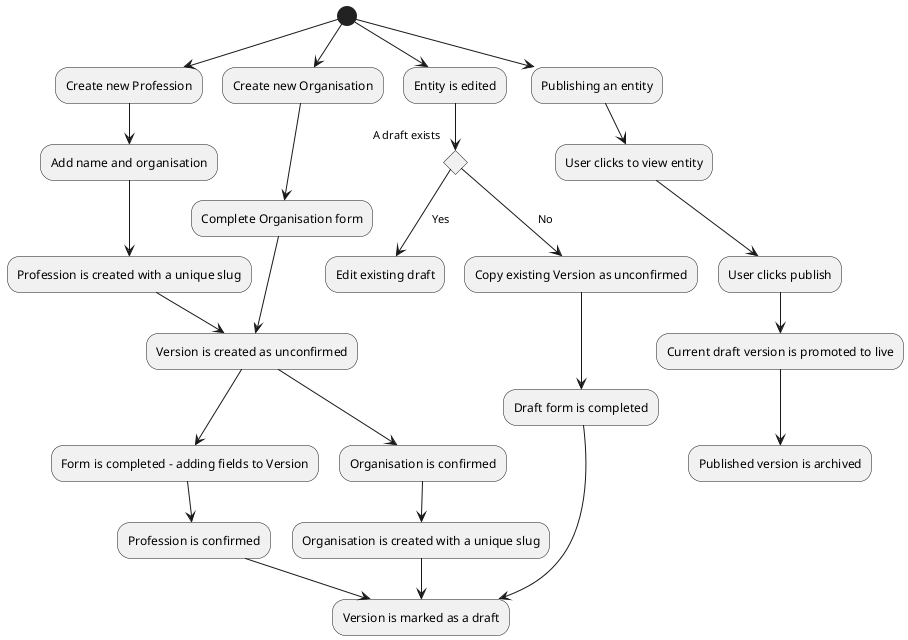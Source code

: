 @startuml flow
(*) --> "Create new Profession"
--> "Add name and organisation"
--> "Profession is created with a unique slug"
--> "Version is created as unconfirmed"
--> "Form is completed - adding fields to Version"
--> "Profession is confirmed"
--> "Version is marked as a draft"

(*) --> "Create new Organisation"
--> "Complete Organisation form"
--> "Version is created as unconfirmed"
--> "Organisation is confirmed"
--> "Organisation is created with a unique slug"
--> "Version is marked as a draft"

(*) --> "Entity is edited"
--> if "A draft exists" then
  -->[Yes] "Edit existing draft"
else
  -->[No] "Copy existing Version as unconfirmed"
endif
--> "Draft form is completed"
--> "Version is marked as a draft"

(*) --> "Publishing an entity"
--> "User clicks to view entity"
--> "User clicks publish"
--> "Current draft version is promoted to live"
--> "Published version is archived"

@enduml
